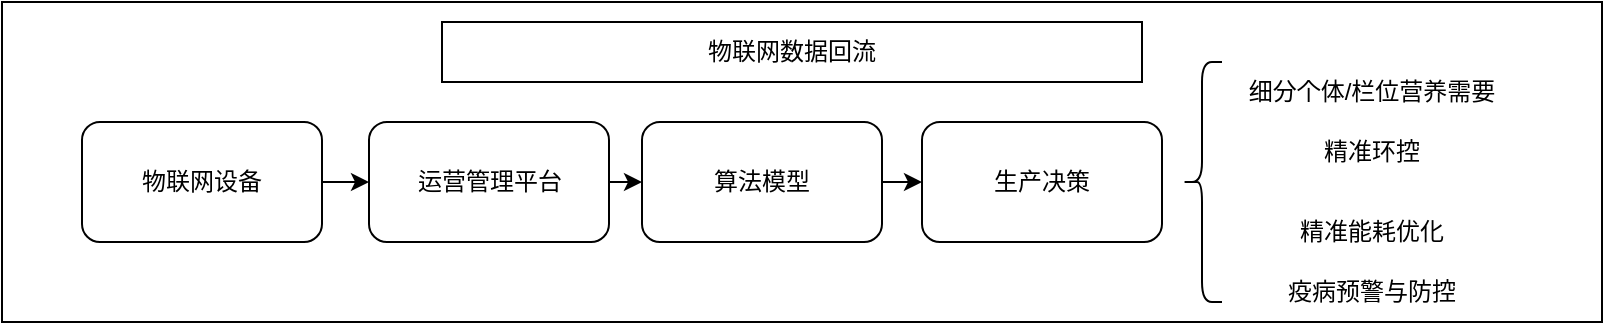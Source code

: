 <mxfile version="28.1.1" pages="2">
  <diagram name="第 1 页" id="DgCFYPtM9D_NWzfjKQ5i">
    <mxGraphModel dx="1426" dy="790" grid="1" gridSize="10" guides="1" tooltips="1" connect="1" arrows="1" fold="1" page="1" pageScale="1" pageWidth="827" pageHeight="1169" math="0" shadow="0">
      <root>
        <mxCell id="0" />
        <mxCell id="1" parent="0" />
        <mxCell id="VgcGW3FXhSqASSJ4ygCi-15" value="" style="rounded=0;whiteSpace=wrap;html=1;" vertex="1" parent="1">
          <mxGeometry x="110" y="130" width="800" height="160" as="geometry" />
        </mxCell>
        <mxCell id="VgcGW3FXhSqASSJ4ygCi-10" style="edgeStyle=orthogonalEdgeStyle;rounded=0;orthogonalLoop=1;jettySize=auto;html=1;exitX=1;exitY=0.5;exitDx=0;exitDy=0;entryX=0;entryY=0.5;entryDx=0;entryDy=0;" edge="1" parent="1" source="VgcGW3FXhSqASSJ4ygCi-1" target="VgcGW3FXhSqASSJ4ygCi-3">
          <mxGeometry relative="1" as="geometry" />
        </mxCell>
        <mxCell id="VgcGW3FXhSqASSJ4ygCi-1" value="运营管理平台" style="rounded=1;whiteSpace=wrap;html=1;" vertex="1" parent="1">
          <mxGeometry x="293.5" y="190" width="120" height="60" as="geometry" />
        </mxCell>
        <mxCell id="VgcGW3FXhSqASSJ4ygCi-9" style="edgeStyle=orthogonalEdgeStyle;rounded=0;orthogonalLoop=1;jettySize=auto;html=1;exitX=1;exitY=0.5;exitDx=0;exitDy=0;entryX=0;entryY=0.5;entryDx=0;entryDy=0;" edge="1" parent="1" source="VgcGW3FXhSqASSJ4ygCi-2" target="VgcGW3FXhSqASSJ4ygCi-1">
          <mxGeometry relative="1" as="geometry" />
        </mxCell>
        <mxCell id="VgcGW3FXhSqASSJ4ygCi-2" value="物联网设备" style="rounded=1;whiteSpace=wrap;html=1;" vertex="1" parent="1">
          <mxGeometry x="150" y="190" width="120" height="60" as="geometry" />
        </mxCell>
        <mxCell id="VgcGW3FXhSqASSJ4ygCi-11" style="edgeStyle=orthogonalEdgeStyle;rounded=0;orthogonalLoop=1;jettySize=auto;html=1;exitX=1;exitY=0.5;exitDx=0;exitDy=0;entryX=0;entryY=0.5;entryDx=0;entryDy=0;" edge="1" parent="1" source="VgcGW3FXhSqASSJ4ygCi-3" target="VgcGW3FXhSqASSJ4ygCi-6">
          <mxGeometry relative="1" as="geometry" />
        </mxCell>
        <mxCell id="VgcGW3FXhSqASSJ4ygCi-3" value="算法模型" style="rounded=1;whiteSpace=wrap;html=1;" vertex="1" parent="1">
          <mxGeometry x="430" y="190" width="120" height="60" as="geometry" />
        </mxCell>
        <mxCell id="VgcGW3FXhSqASSJ4ygCi-5" value="" style="shape=curlyBracket;whiteSpace=wrap;html=1;rounded=1;labelPosition=left;verticalLabelPosition=middle;align=right;verticalAlign=middle;" vertex="1" parent="1">
          <mxGeometry x="700" y="160" width="20" height="120" as="geometry" />
        </mxCell>
        <mxCell id="VgcGW3FXhSqASSJ4ygCi-6" value="生产决策" style="rounded=1;whiteSpace=wrap;html=1;" vertex="1" parent="1">
          <mxGeometry x="570" y="190" width="120" height="60" as="geometry" />
        </mxCell>
        <UserObject label="细分个体/栏位营养需要" placeholders="1" name="Variable" id="VgcGW3FXhSqASSJ4ygCi-8">
          <mxCell style="text;html=1;strokeColor=none;fillColor=none;align=center;verticalAlign=middle;whiteSpace=wrap;overflow=hidden;" vertex="1" parent="1">
            <mxGeometry x="730" y="160" width="130" height="30" as="geometry" />
          </mxCell>
        </UserObject>
        <UserObject label="精准环控" placeholders="1" name="Variable" id="VgcGW3FXhSqASSJ4ygCi-12">
          <mxCell style="text;html=1;strokeColor=none;fillColor=none;align=center;verticalAlign=middle;whiteSpace=wrap;overflow=hidden;" vertex="1" parent="1">
            <mxGeometry x="730" y="190" width="130" height="30" as="geometry" />
          </mxCell>
        </UserObject>
        <UserObject label="精准能耗优化" placeholders="1" name="Variable" id="VgcGW3FXhSqASSJ4ygCi-13">
          <mxCell style="text;html=1;strokeColor=none;fillColor=none;align=center;verticalAlign=middle;whiteSpace=wrap;overflow=hidden;" vertex="1" parent="1">
            <mxGeometry x="730" y="230" width="130" height="30" as="geometry" />
          </mxCell>
        </UserObject>
        <UserObject label="疫病预警与防控" placeholders="1" name="Variable" id="VgcGW3FXhSqASSJ4ygCi-14">
          <mxCell style="text;html=1;strokeColor=none;fillColor=none;align=center;verticalAlign=middle;whiteSpace=wrap;overflow=hidden;" vertex="1" parent="1">
            <mxGeometry x="730" y="260" width="130" height="30" as="geometry" />
          </mxCell>
        </UserObject>
        <mxCell id="VgcGW3FXhSqASSJ4ygCi-16" value="物联网数据回流" style="rounded=0;whiteSpace=wrap;html=1;" vertex="1" parent="1">
          <mxGeometry x="330" y="140" width="350" height="30" as="geometry" />
        </mxCell>
      </root>
    </mxGraphModel>
  </diagram>
  <diagram id="EdgpB0OYXXb_8HfRbxB0" name="第 2 页">
    <mxGraphModel dx="976" dy="629" grid="1" gridSize="10" guides="1" tooltips="1" connect="1" arrows="1" fold="1" page="1" pageScale="1" pageWidth="827" pageHeight="1169" math="0" shadow="0">
      <root>
        <mxCell id="0" />
        <mxCell id="1" parent="0" />
        <mxCell id="Mxo4N5T553aBUPuJ1U2a-19" value="" style="rounded=0;whiteSpace=wrap;html=1;" vertex="1" parent="1">
          <mxGeometry y="40" width="670" height="430" as="geometry" />
        </mxCell>
        <mxCell id="Mxo4N5T553aBUPuJ1U2a-14" value="" style="rounded=0;whiteSpace=wrap;html=1;dashed=1;" vertex="1" parent="1">
          <mxGeometry x="243" y="80" width="160" height="350" as="geometry" />
        </mxCell>
        <mxCell id="Mxo4N5T553aBUPuJ1U2a-13" value="" style="rounded=0;whiteSpace=wrap;html=1;dashed=1;" vertex="1" parent="1">
          <mxGeometry x="452" y="80" width="160" height="350" as="geometry" />
        </mxCell>
        <mxCell id="Mxo4N5T553aBUPuJ1U2a-6" value="" style="rounded=0;whiteSpace=wrap;html=1;dashed=1;" vertex="1" parent="1">
          <mxGeometry x="35" y="80" width="160" height="350" as="geometry" />
        </mxCell>
        <mxCell id="Mxo4N5T553aBUPuJ1U2a-1" value="文献数据" style="rounded=1;whiteSpace=wrap;html=1;" vertex="1" parent="1">
          <mxGeometry x="55" y="140" width="120" height="60" as="geometry" />
        </mxCell>
        <mxCell id="Mxo4N5T553aBUPuJ1U2a-2" value="物联网数据" style="rounded=1;whiteSpace=wrap;html=1;" vertex="1" parent="1">
          <mxGeometry x="55" y="210" width="120" height="60" as="geometry" />
        </mxCell>
        <mxCell id="Mxo4N5T553aBUPuJ1U2a-3" value="各来源数据汇总" style="rounded=1;whiteSpace=wrap;html=1;" vertex="1" parent="1">
          <mxGeometry x="55" y="100" width="120" height="30" as="geometry" />
        </mxCell>
        <mxCell id="Mxo4N5T553aBUPuJ1U2a-4" value="用户数据" style="rounded=1;whiteSpace=wrap;html=1;" vertex="1" parent="1">
          <mxGeometry x="55" y="350" width="120" height="60" as="geometry" />
        </mxCell>
        <mxCell id="Mxo4N5T553aBUPuJ1U2a-5" value="互联网数据" style="rounded=1;whiteSpace=wrap;html=1;" vertex="1" parent="1">
          <mxGeometry x="55" y="280" width="120" height="60" as="geometry" />
        </mxCell>
        <mxCell id="Mxo4N5T553aBUPuJ1U2a-7" value="服务器存储" style="rounded=1;whiteSpace=wrap;html=1;" vertex="1" parent="1">
          <mxGeometry x="263" y="150" width="120" height="60" as="geometry" />
        </mxCell>
        <mxCell id="Mxo4N5T553aBUPuJ1U2a-8" value="算法初筛" style="rounded=1;whiteSpace=wrap;html=1;" vertex="1" parent="1">
          <mxGeometry x="263" y="225" width="120" height="60" as="geometry" />
        </mxCell>
        <mxCell id="Mxo4N5T553aBUPuJ1U2a-9" value="人工标注" style="rounded=1;whiteSpace=wrap;html=1;" vertex="1" parent="1">
          <mxGeometry x="472" y="100" width="120" height="30" as="geometry" />
        </mxCell>
        <mxCell id="Mxo4N5T553aBUPuJ1U2a-10" value="场景数据集制作" style="rounded=1;whiteSpace=wrap;html=1;" vertex="1" parent="1">
          <mxGeometry x="472" y="350" width="120" height="60" as="geometry" />
        </mxCell>
        <mxCell id="Mxo4N5T553aBUPuJ1U2a-11" value="prompt构建" style="rounded=1;whiteSpace=wrap;html=1;" vertex="1" parent="1">
          <mxGeometry x="472" y="210" width="120" height="60" as="geometry" />
        </mxCell>
        <mxCell id="Mxo4N5T553aBUPuJ1U2a-12" value="数据合规" style="rounded=1;whiteSpace=wrap;html=1;" vertex="1" parent="1">
          <mxGeometry x="472" y="280" width="120" height="60" as="geometry" />
        </mxCell>
        <mxCell id="Mxo4N5T553aBUPuJ1U2a-15" value="数据存储与初筛" style="rounded=1;whiteSpace=wrap;html=1;" vertex="1" parent="1">
          <mxGeometry x="263" y="100" width="120" height="30" as="geometry" />
        </mxCell>
        <mxCell id="Mxo4N5T553aBUPuJ1U2a-16" value="养殖行业数据集标注" style="rounded=1;whiteSpace=wrap;html=1;" vertex="1" parent="1">
          <mxGeometry x="472" y="140" width="120" height="60" as="geometry" />
        </mxCell>
        <mxCell id="Mxo4N5T553aBUPuJ1U2a-17" value="" style="shape=flexArrow;endArrow=classic;html=1;rounded=0;" edge="1" parent="1">
          <mxGeometry width="50" height="50" relative="1" as="geometry">
            <mxPoint x="199" y="250" as="sourcePoint" />
            <mxPoint x="239" y="250" as="targetPoint" />
          </mxGeometry>
        </mxCell>
        <mxCell id="Mxo4N5T553aBUPuJ1U2a-18" value="" style="shape=flexArrow;endArrow=classic;html=1;rounded=0;" edge="1" parent="1">
          <mxGeometry width="50" height="50" relative="1" as="geometry">
            <mxPoint x="406" y="250" as="sourcePoint" />
            <mxPoint x="446" y="250" as="targetPoint" />
          </mxGeometry>
        </mxCell>
      </root>
    </mxGraphModel>
  </diagram>
</mxfile>
